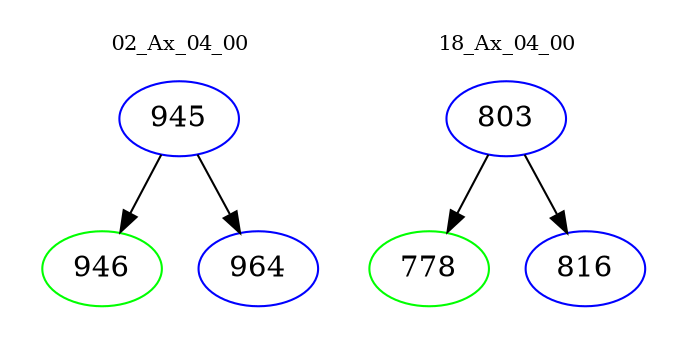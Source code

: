 digraph{
subgraph cluster_0 {
color = white
label = "02_Ax_04_00";
fontsize=10;
T0_945 [label="945", color="blue"]
T0_945 -> T0_946 [color="black"]
T0_946 [label="946", color="green"]
T0_945 -> T0_964 [color="black"]
T0_964 [label="964", color="blue"]
}
subgraph cluster_1 {
color = white
label = "18_Ax_04_00";
fontsize=10;
T1_803 [label="803", color="blue"]
T1_803 -> T1_778 [color="black"]
T1_778 [label="778", color="green"]
T1_803 -> T1_816 [color="black"]
T1_816 [label="816", color="blue"]
}
}

